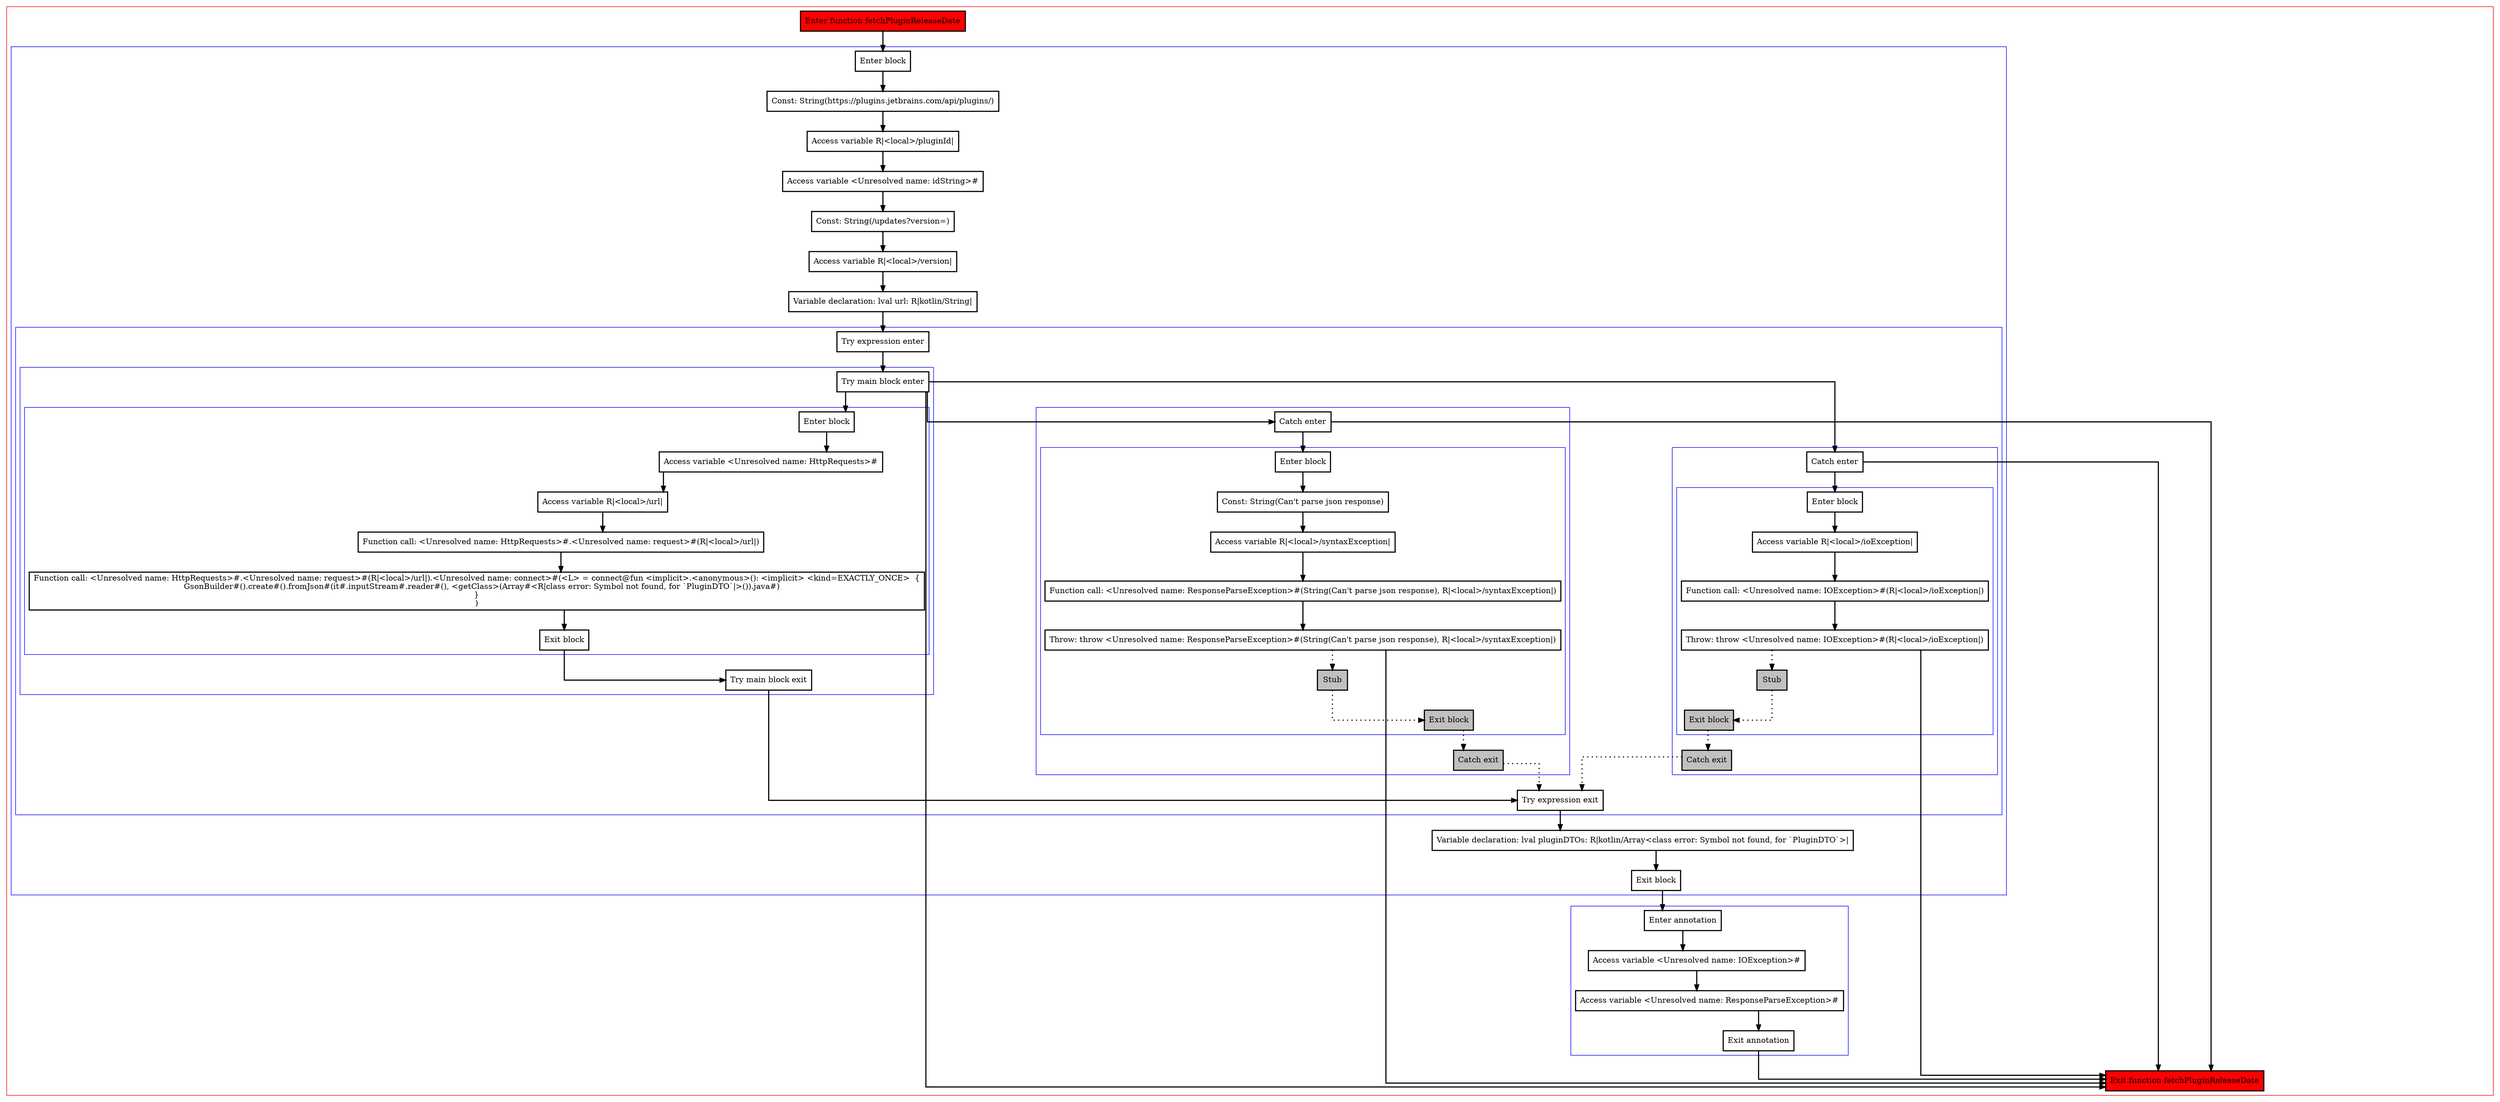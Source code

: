 digraph complex_kt {
  graph [splines=ortho nodesep=3]
  node [shape=box penwidth=2]
  edge [penwidth=2]

  subgraph cluster_0 {
    color=red
    0 [label="Enter function fetchPluginReleaseDate" style="filled" fillcolor=red];
    subgraph cluster_1 {
      color=blue
      1 [label="Enter block"];
      2 [label="Const: String(https://plugins.jetbrains.com/api/plugins/)"];
      3 [label="Access variable R|<local>/pluginId|"];
      4 [label="Access variable <Unresolved name: idString>#"];
      5 [label="Const: String(/updates?version=)"];
      6 [label="Access variable R|<local>/version|"];
      7 [label="Variable declaration: lval url: R|kotlin/String|"];
      subgraph cluster_2 {
        color=blue
        8 [label="Try expression enter"];
        subgraph cluster_3 {
          color=blue
          9 [label="Try main block enter"];
          subgraph cluster_4 {
            color=blue
            10 [label="Enter block"];
            11 [label="Access variable <Unresolved name: HttpRequests>#"];
            12 [label="Access variable R|<local>/url|"];
            13 [label="Function call: <Unresolved name: HttpRequests>#.<Unresolved name: request>#(R|<local>/url|)"];
            14 [label="Function call: <Unresolved name: HttpRequests>#.<Unresolved name: request>#(R|<local>/url|).<Unresolved name: connect>#(<L> = connect@fun <implicit>.<anonymous>(): <implicit> <kind=EXACTLY_ONCE>  {
    GsonBuilder#().create#().fromJson#(it#.inputStream#.reader#(), <getClass>(Array#<R|class error: Symbol not found, for `PluginDTO`|>()).java#)
}
)"];
            15 [label="Exit block"];
          }
          16 [label="Try main block exit"];
        }
        subgraph cluster_5 {
          color=blue
          17 [label="Catch enter"];
          subgraph cluster_6 {
            color=blue
            18 [label="Enter block"];
            19 [label="Const: String(Can't parse json response)"];
            20 [label="Access variable R|<local>/syntaxException|"];
            21 [label="Function call: <Unresolved name: ResponseParseException>#(String(Can't parse json response), R|<local>/syntaxException|)"];
            22 [label="Throw: throw <Unresolved name: ResponseParseException>#(String(Can't parse json response), R|<local>/syntaxException|)"];
            23 [label="Stub" style="filled" fillcolor=gray];
            24 [label="Exit block" style="filled" fillcolor=gray];
          }
          25 [label="Catch exit" style="filled" fillcolor=gray];
        }
        subgraph cluster_7 {
          color=blue
          26 [label="Catch enter"];
          subgraph cluster_8 {
            color=blue
            27 [label="Enter block"];
            28 [label="Access variable R|<local>/ioException|"];
            29 [label="Function call: <Unresolved name: IOException>#(R|<local>/ioException|)"];
            30 [label="Throw: throw <Unresolved name: IOException>#(R|<local>/ioException|)"];
            31 [label="Stub" style="filled" fillcolor=gray];
            32 [label="Exit block" style="filled" fillcolor=gray];
          }
          33 [label="Catch exit" style="filled" fillcolor=gray];
        }
        34 [label="Try expression exit"];
      }
      35 [label="Variable declaration: lval pluginDTOs: R|kotlin/Array<class error: Symbol not found, for `PluginDTO`>|"];
      36 [label="Exit block"];
    }
    subgraph cluster_9 {
      color=blue
      37 [label="Enter annotation"];
      38 [label="Access variable <Unresolved name: IOException>#"];
      39 [label="Access variable <Unresolved name: ResponseParseException>#"];
      40 [label="Exit annotation"];
    }
    41 [label="Exit function fetchPluginReleaseDate" style="filled" fillcolor=red];
  }

  0 -> {1};
  1 -> {2};
  2 -> {3};
  3 -> {4};
  4 -> {5};
  5 -> {6};
  6 -> {7};
  7 -> {8};
  8 -> {9};
  9 -> {41 26 17 10};
  10 -> {11};
  11 -> {12};
  12 -> {13};
  13 -> {14};
  14 -> {15};
  15 -> {16};
  16 -> {34};
  17 -> {41 18};
  18 -> {19};
  19 -> {20};
  20 -> {21};
  21 -> {22};
  22 -> {41};
  22 -> {23} [style=dotted];
  23 -> {24} [style=dotted];
  24 -> {25} [style=dotted];
  25 -> {34} [style=dotted];
  26 -> {41 27};
  27 -> {28};
  28 -> {29};
  29 -> {30};
  30 -> {41};
  30 -> {31} [style=dotted];
  31 -> {32} [style=dotted];
  32 -> {33} [style=dotted];
  33 -> {34} [style=dotted];
  34 -> {35};
  35 -> {36};
  36 -> {37};
  37 -> {38};
  38 -> {39};
  39 -> {40};
  40 -> {41};

}
